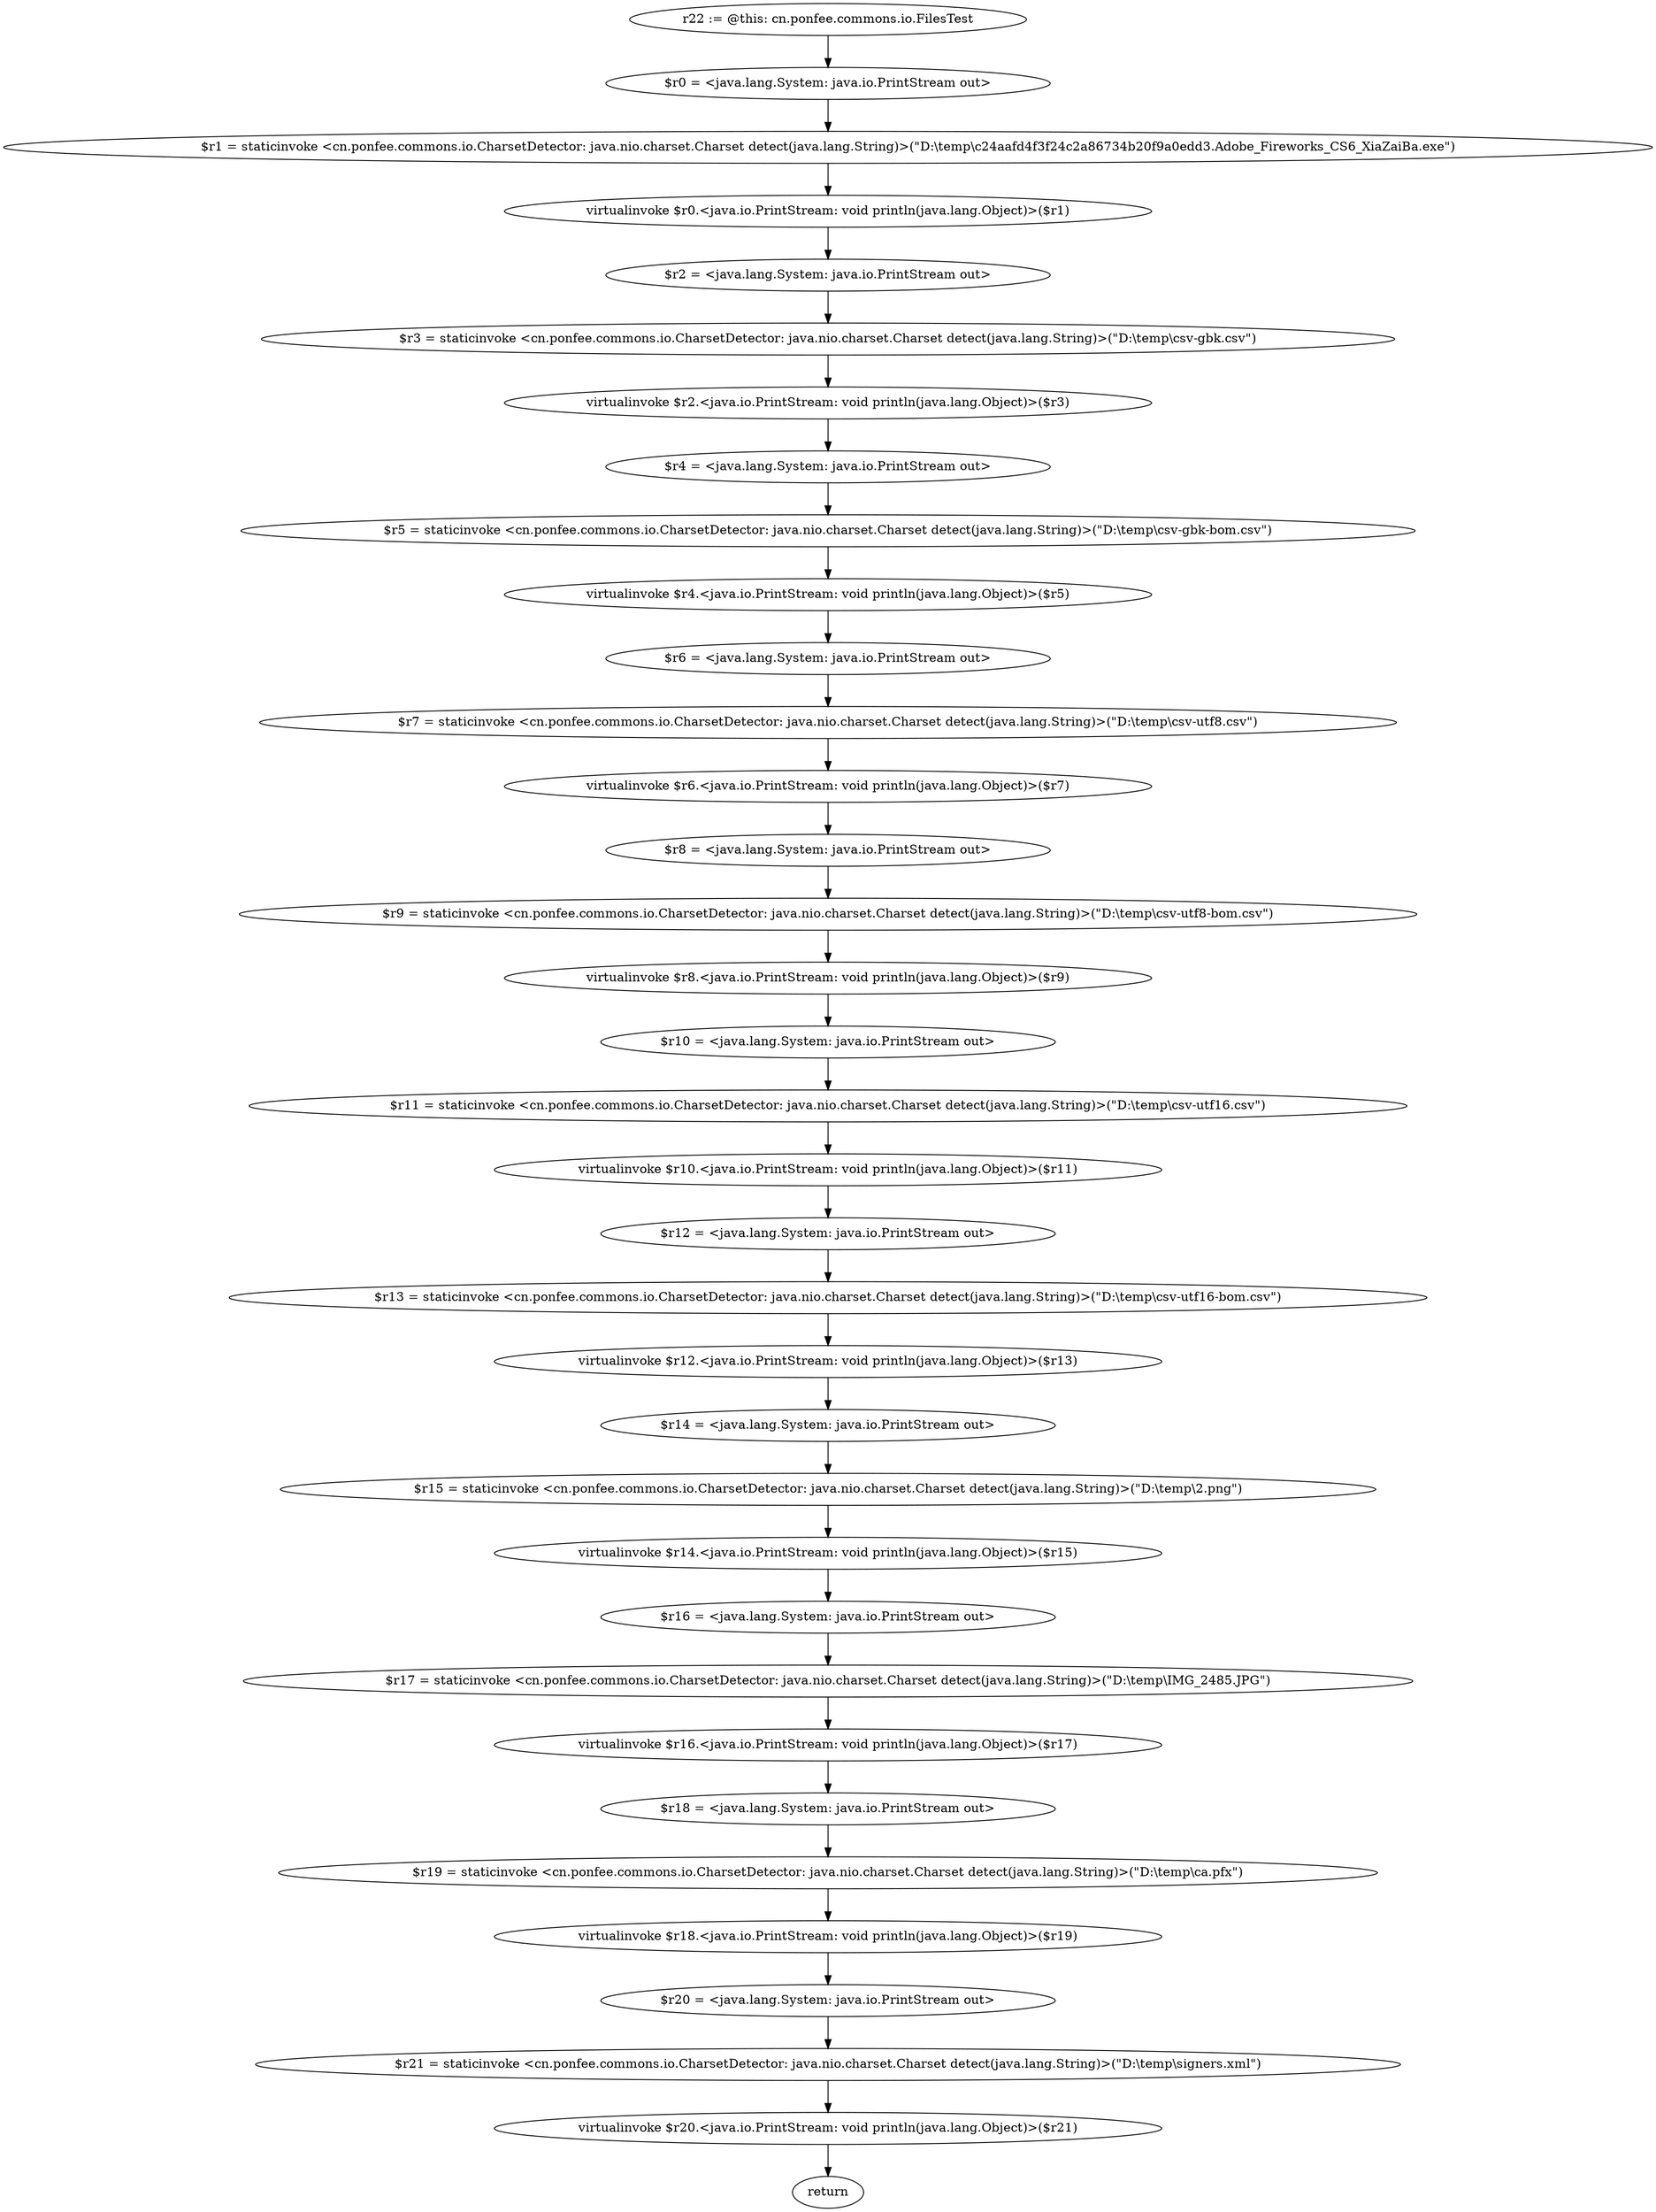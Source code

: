 digraph "unitGraph" {
    "r22 := @this: cn.ponfee.commons.io.FilesTest"
    "$r0 = <java.lang.System: java.io.PrintStream out>"
    "$r1 = staticinvoke <cn.ponfee.commons.io.CharsetDetector: java.nio.charset.Charset detect(java.lang.String)>(\"D:\\temp\\c24aafd4f3f24c2a86734b20f9a0edd3.Adobe_Fireworks_CS6_XiaZaiBa.exe\")"
    "virtualinvoke $r0.<java.io.PrintStream: void println(java.lang.Object)>($r1)"
    "$r2 = <java.lang.System: java.io.PrintStream out>"
    "$r3 = staticinvoke <cn.ponfee.commons.io.CharsetDetector: java.nio.charset.Charset detect(java.lang.String)>(\"D:\\temp\\csv-gbk.csv\")"
    "virtualinvoke $r2.<java.io.PrintStream: void println(java.lang.Object)>($r3)"
    "$r4 = <java.lang.System: java.io.PrintStream out>"
    "$r5 = staticinvoke <cn.ponfee.commons.io.CharsetDetector: java.nio.charset.Charset detect(java.lang.String)>(\"D:\\temp\\csv-gbk-bom.csv\")"
    "virtualinvoke $r4.<java.io.PrintStream: void println(java.lang.Object)>($r5)"
    "$r6 = <java.lang.System: java.io.PrintStream out>"
    "$r7 = staticinvoke <cn.ponfee.commons.io.CharsetDetector: java.nio.charset.Charset detect(java.lang.String)>(\"D:\\temp\\csv-utf8.csv\")"
    "virtualinvoke $r6.<java.io.PrintStream: void println(java.lang.Object)>($r7)"
    "$r8 = <java.lang.System: java.io.PrintStream out>"
    "$r9 = staticinvoke <cn.ponfee.commons.io.CharsetDetector: java.nio.charset.Charset detect(java.lang.String)>(\"D:\\temp\\csv-utf8-bom.csv\")"
    "virtualinvoke $r8.<java.io.PrintStream: void println(java.lang.Object)>($r9)"
    "$r10 = <java.lang.System: java.io.PrintStream out>"
    "$r11 = staticinvoke <cn.ponfee.commons.io.CharsetDetector: java.nio.charset.Charset detect(java.lang.String)>(\"D:\\temp\\csv-utf16.csv\")"
    "virtualinvoke $r10.<java.io.PrintStream: void println(java.lang.Object)>($r11)"
    "$r12 = <java.lang.System: java.io.PrintStream out>"
    "$r13 = staticinvoke <cn.ponfee.commons.io.CharsetDetector: java.nio.charset.Charset detect(java.lang.String)>(\"D:\\temp\\csv-utf16-bom.csv\")"
    "virtualinvoke $r12.<java.io.PrintStream: void println(java.lang.Object)>($r13)"
    "$r14 = <java.lang.System: java.io.PrintStream out>"
    "$r15 = staticinvoke <cn.ponfee.commons.io.CharsetDetector: java.nio.charset.Charset detect(java.lang.String)>(\"D:\\temp\\2.png\")"
    "virtualinvoke $r14.<java.io.PrintStream: void println(java.lang.Object)>($r15)"
    "$r16 = <java.lang.System: java.io.PrintStream out>"
    "$r17 = staticinvoke <cn.ponfee.commons.io.CharsetDetector: java.nio.charset.Charset detect(java.lang.String)>(\"D:\\temp\\IMG_2485.JPG\")"
    "virtualinvoke $r16.<java.io.PrintStream: void println(java.lang.Object)>($r17)"
    "$r18 = <java.lang.System: java.io.PrintStream out>"
    "$r19 = staticinvoke <cn.ponfee.commons.io.CharsetDetector: java.nio.charset.Charset detect(java.lang.String)>(\"D:\\temp\\ca.pfx\")"
    "virtualinvoke $r18.<java.io.PrintStream: void println(java.lang.Object)>($r19)"
    "$r20 = <java.lang.System: java.io.PrintStream out>"
    "$r21 = staticinvoke <cn.ponfee.commons.io.CharsetDetector: java.nio.charset.Charset detect(java.lang.String)>(\"D:\\temp\\signers.xml\")"
    "virtualinvoke $r20.<java.io.PrintStream: void println(java.lang.Object)>($r21)"
    "return"
    "r22 := @this: cn.ponfee.commons.io.FilesTest"->"$r0 = <java.lang.System: java.io.PrintStream out>";
    "$r0 = <java.lang.System: java.io.PrintStream out>"->"$r1 = staticinvoke <cn.ponfee.commons.io.CharsetDetector: java.nio.charset.Charset detect(java.lang.String)>(\"D:\\temp\\c24aafd4f3f24c2a86734b20f9a0edd3.Adobe_Fireworks_CS6_XiaZaiBa.exe\")";
    "$r1 = staticinvoke <cn.ponfee.commons.io.CharsetDetector: java.nio.charset.Charset detect(java.lang.String)>(\"D:\\temp\\c24aafd4f3f24c2a86734b20f9a0edd3.Adobe_Fireworks_CS6_XiaZaiBa.exe\")"->"virtualinvoke $r0.<java.io.PrintStream: void println(java.lang.Object)>($r1)";
    "virtualinvoke $r0.<java.io.PrintStream: void println(java.lang.Object)>($r1)"->"$r2 = <java.lang.System: java.io.PrintStream out>";
    "$r2 = <java.lang.System: java.io.PrintStream out>"->"$r3 = staticinvoke <cn.ponfee.commons.io.CharsetDetector: java.nio.charset.Charset detect(java.lang.String)>(\"D:\\temp\\csv-gbk.csv\")";
    "$r3 = staticinvoke <cn.ponfee.commons.io.CharsetDetector: java.nio.charset.Charset detect(java.lang.String)>(\"D:\\temp\\csv-gbk.csv\")"->"virtualinvoke $r2.<java.io.PrintStream: void println(java.lang.Object)>($r3)";
    "virtualinvoke $r2.<java.io.PrintStream: void println(java.lang.Object)>($r3)"->"$r4 = <java.lang.System: java.io.PrintStream out>";
    "$r4 = <java.lang.System: java.io.PrintStream out>"->"$r5 = staticinvoke <cn.ponfee.commons.io.CharsetDetector: java.nio.charset.Charset detect(java.lang.String)>(\"D:\\temp\\csv-gbk-bom.csv\")";
    "$r5 = staticinvoke <cn.ponfee.commons.io.CharsetDetector: java.nio.charset.Charset detect(java.lang.String)>(\"D:\\temp\\csv-gbk-bom.csv\")"->"virtualinvoke $r4.<java.io.PrintStream: void println(java.lang.Object)>($r5)";
    "virtualinvoke $r4.<java.io.PrintStream: void println(java.lang.Object)>($r5)"->"$r6 = <java.lang.System: java.io.PrintStream out>";
    "$r6 = <java.lang.System: java.io.PrintStream out>"->"$r7 = staticinvoke <cn.ponfee.commons.io.CharsetDetector: java.nio.charset.Charset detect(java.lang.String)>(\"D:\\temp\\csv-utf8.csv\")";
    "$r7 = staticinvoke <cn.ponfee.commons.io.CharsetDetector: java.nio.charset.Charset detect(java.lang.String)>(\"D:\\temp\\csv-utf8.csv\")"->"virtualinvoke $r6.<java.io.PrintStream: void println(java.lang.Object)>($r7)";
    "virtualinvoke $r6.<java.io.PrintStream: void println(java.lang.Object)>($r7)"->"$r8 = <java.lang.System: java.io.PrintStream out>";
    "$r8 = <java.lang.System: java.io.PrintStream out>"->"$r9 = staticinvoke <cn.ponfee.commons.io.CharsetDetector: java.nio.charset.Charset detect(java.lang.String)>(\"D:\\temp\\csv-utf8-bom.csv\")";
    "$r9 = staticinvoke <cn.ponfee.commons.io.CharsetDetector: java.nio.charset.Charset detect(java.lang.String)>(\"D:\\temp\\csv-utf8-bom.csv\")"->"virtualinvoke $r8.<java.io.PrintStream: void println(java.lang.Object)>($r9)";
    "virtualinvoke $r8.<java.io.PrintStream: void println(java.lang.Object)>($r9)"->"$r10 = <java.lang.System: java.io.PrintStream out>";
    "$r10 = <java.lang.System: java.io.PrintStream out>"->"$r11 = staticinvoke <cn.ponfee.commons.io.CharsetDetector: java.nio.charset.Charset detect(java.lang.String)>(\"D:\\temp\\csv-utf16.csv\")";
    "$r11 = staticinvoke <cn.ponfee.commons.io.CharsetDetector: java.nio.charset.Charset detect(java.lang.String)>(\"D:\\temp\\csv-utf16.csv\")"->"virtualinvoke $r10.<java.io.PrintStream: void println(java.lang.Object)>($r11)";
    "virtualinvoke $r10.<java.io.PrintStream: void println(java.lang.Object)>($r11)"->"$r12 = <java.lang.System: java.io.PrintStream out>";
    "$r12 = <java.lang.System: java.io.PrintStream out>"->"$r13 = staticinvoke <cn.ponfee.commons.io.CharsetDetector: java.nio.charset.Charset detect(java.lang.String)>(\"D:\\temp\\csv-utf16-bom.csv\")";
    "$r13 = staticinvoke <cn.ponfee.commons.io.CharsetDetector: java.nio.charset.Charset detect(java.lang.String)>(\"D:\\temp\\csv-utf16-bom.csv\")"->"virtualinvoke $r12.<java.io.PrintStream: void println(java.lang.Object)>($r13)";
    "virtualinvoke $r12.<java.io.PrintStream: void println(java.lang.Object)>($r13)"->"$r14 = <java.lang.System: java.io.PrintStream out>";
    "$r14 = <java.lang.System: java.io.PrintStream out>"->"$r15 = staticinvoke <cn.ponfee.commons.io.CharsetDetector: java.nio.charset.Charset detect(java.lang.String)>(\"D:\\temp\\2.png\")";
    "$r15 = staticinvoke <cn.ponfee.commons.io.CharsetDetector: java.nio.charset.Charset detect(java.lang.String)>(\"D:\\temp\\2.png\")"->"virtualinvoke $r14.<java.io.PrintStream: void println(java.lang.Object)>($r15)";
    "virtualinvoke $r14.<java.io.PrintStream: void println(java.lang.Object)>($r15)"->"$r16 = <java.lang.System: java.io.PrintStream out>";
    "$r16 = <java.lang.System: java.io.PrintStream out>"->"$r17 = staticinvoke <cn.ponfee.commons.io.CharsetDetector: java.nio.charset.Charset detect(java.lang.String)>(\"D:\\temp\\IMG_2485.JPG\")";
    "$r17 = staticinvoke <cn.ponfee.commons.io.CharsetDetector: java.nio.charset.Charset detect(java.lang.String)>(\"D:\\temp\\IMG_2485.JPG\")"->"virtualinvoke $r16.<java.io.PrintStream: void println(java.lang.Object)>($r17)";
    "virtualinvoke $r16.<java.io.PrintStream: void println(java.lang.Object)>($r17)"->"$r18 = <java.lang.System: java.io.PrintStream out>";
    "$r18 = <java.lang.System: java.io.PrintStream out>"->"$r19 = staticinvoke <cn.ponfee.commons.io.CharsetDetector: java.nio.charset.Charset detect(java.lang.String)>(\"D:\\temp\\ca.pfx\")";
    "$r19 = staticinvoke <cn.ponfee.commons.io.CharsetDetector: java.nio.charset.Charset detect(java.lang.String)>(\"D:\\temp\\ca.pfx\")"->"virtualinvoke $r18.<java.io.PrintStream: void println(java.lang.Object)>($r19)";
    "virtualinvoke $r18.<java.io.PrintStream: void println(java.lang.Object)>($r19)"->"$r20 = <java.lang.System: java.io.PrintStream out>";
    "$r20 = <java.lang.System: java.io.PrintStream out>"->"$r21 = staticinvoke <cn.ponfee.commons.io.CharsetDetector: java.nio.charset.Charset detect(java.lang.String)>(\"D:\\temp\\signers.xml\")";
    "$r21 = staticinvoke <cn.ponfee.commons.io.CharsetDetector: java.nio.charset.Charset detect(java.lang.String)>(\"D:\\temp\\signers.xml\")"->"virtualinvoke $r20.<java.io.PrintStream: void println(java.lang.Object)>($r21)";
    "virtualinvoke $r20.<java.io.PrintStream: void println(java.lang.Object)>($r21)"->"return";
}
